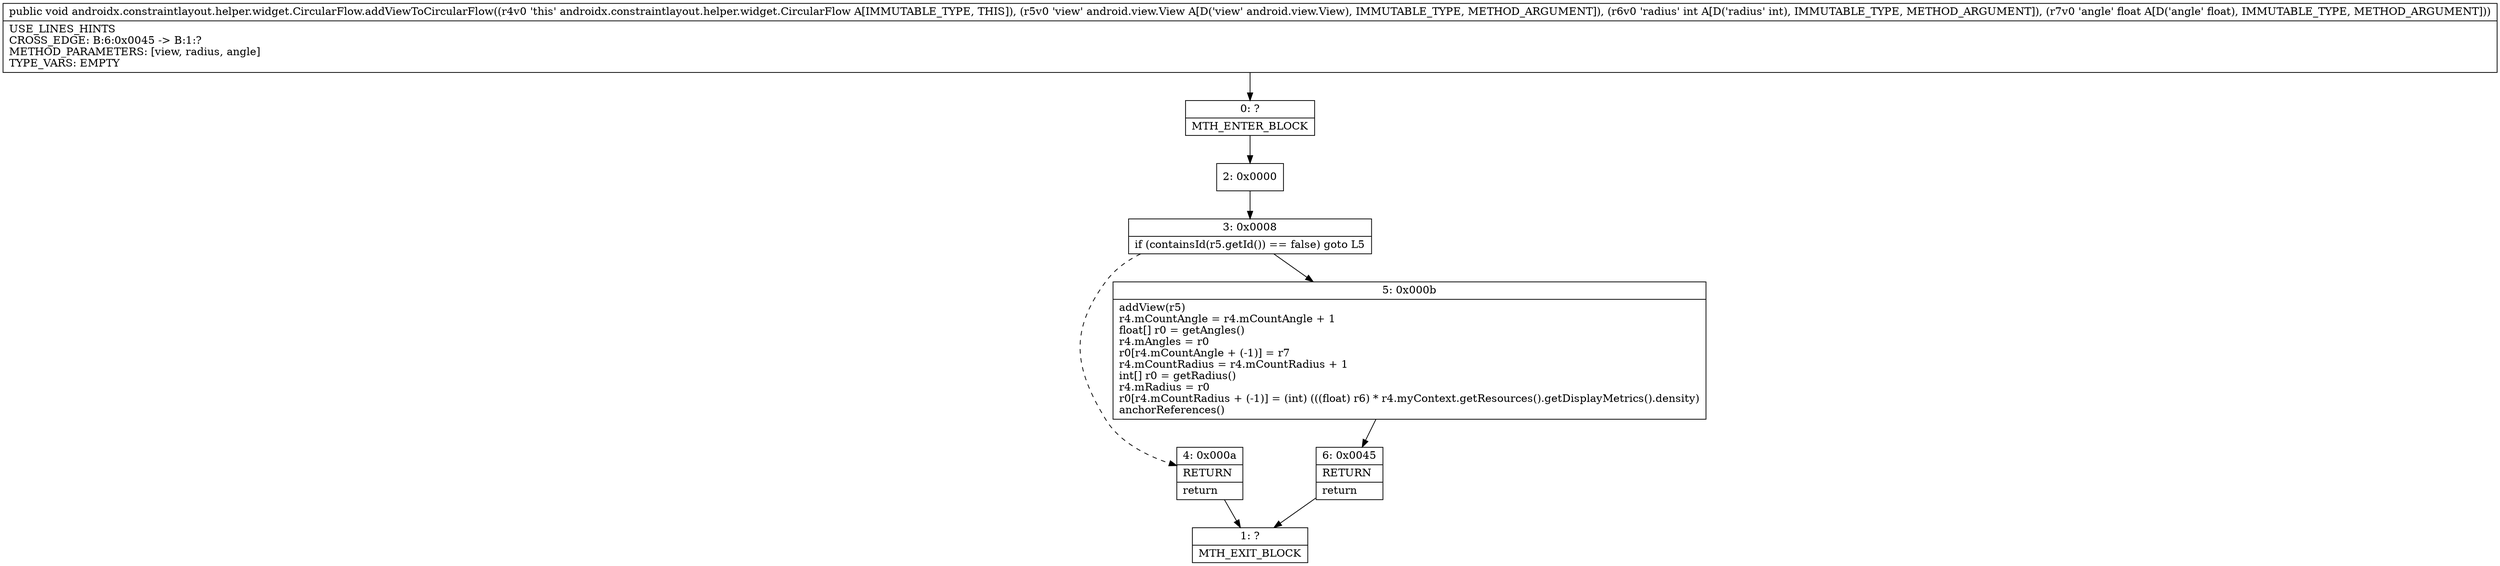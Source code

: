 digraph "CFG forandroidx.constraintlayout.helper.widget.CircularFlow.addViewToCircularFlow(Landroid\/view\/View;IF)V" {
Node_0 [shape=record,label="{0\:\ ?|MTH_ENTER_BLOCK\l}"];
Node_2 [shape=record,label="{2\:\ 0x0000}"];
Node_3 [shape=record,label="{3\:\ 0x0008|if (containsId(r5.getId()) == false) goto L5\l}"];
Node_4 [shape=record,label="{4\:\ 0x000a|RETURN\l|return\l}"];
Node_1 [shape=record,label="{1\:\ ?|MTH_EXIT_BLOCK\l}"];
Node_5 [shape=record,label="{5\:\ 0x000b|addView(r5)\lr4.mCountAngle = r4.mCountAngle + 1\lfloat[] r0 = getAngles()\lr4.mAngles = r0\lr0[r4.mCountAngle + (\-1)] = r7\lr4.mCountRadius = r4.mCountRadius + 1\lint[] r0 = getRadius()\lr4.mRadius = r0\lr0[r4.mCountRadius + (\-1)] = (int) (((float) r6) * r4.myContext.getResources().getDisplayMetrics().density)\lanchorReferences()\l}"];
Node_6 [shape=record,label="{6\:\ 0x0045|RETURN\l|return\l}"];
MethodNode[shape=record,label="{public void androidx.constraintlayout.helper.widget.CircularFlow.addViewToCircularFlow((r4v0 'this' androidx.constraintlayout.helper.widget.CircularFlow A[IMMUTABLE_TYPE, THIS]), (r5v0 'view' android.view.View A[D('view' android.view.View), IMMUTABLE_TYPE, METHOD_ARGUMENT]), (r6v0 'radius' int A[D('radius' int), IMMUTABLE_TYPE, METHOD_ARGUMENT]), (r7v0 'angle' float A[D('angle' float), IMMUTABLE_TYPE, METHOD_ARGUMENT]))  | USE_LINES_HINTS\lCROSS_EDGE: B:6:0x0045 \-\> B:1:?\lMETHOD_PARAMETERS: [view, radius, angle]\lTYPE_VARS: EMPTY\l}"];
MethodNode -> Node_0;Node_0 -> Node_2;
Node_2 -> Node_3;
Node_3 -> Node_4[style=dashed];
Node_3 -> Node_5;
Node_4 -> Node_1;
Node_5 -> Node_6;
Node_6 -> Node_1;
}

